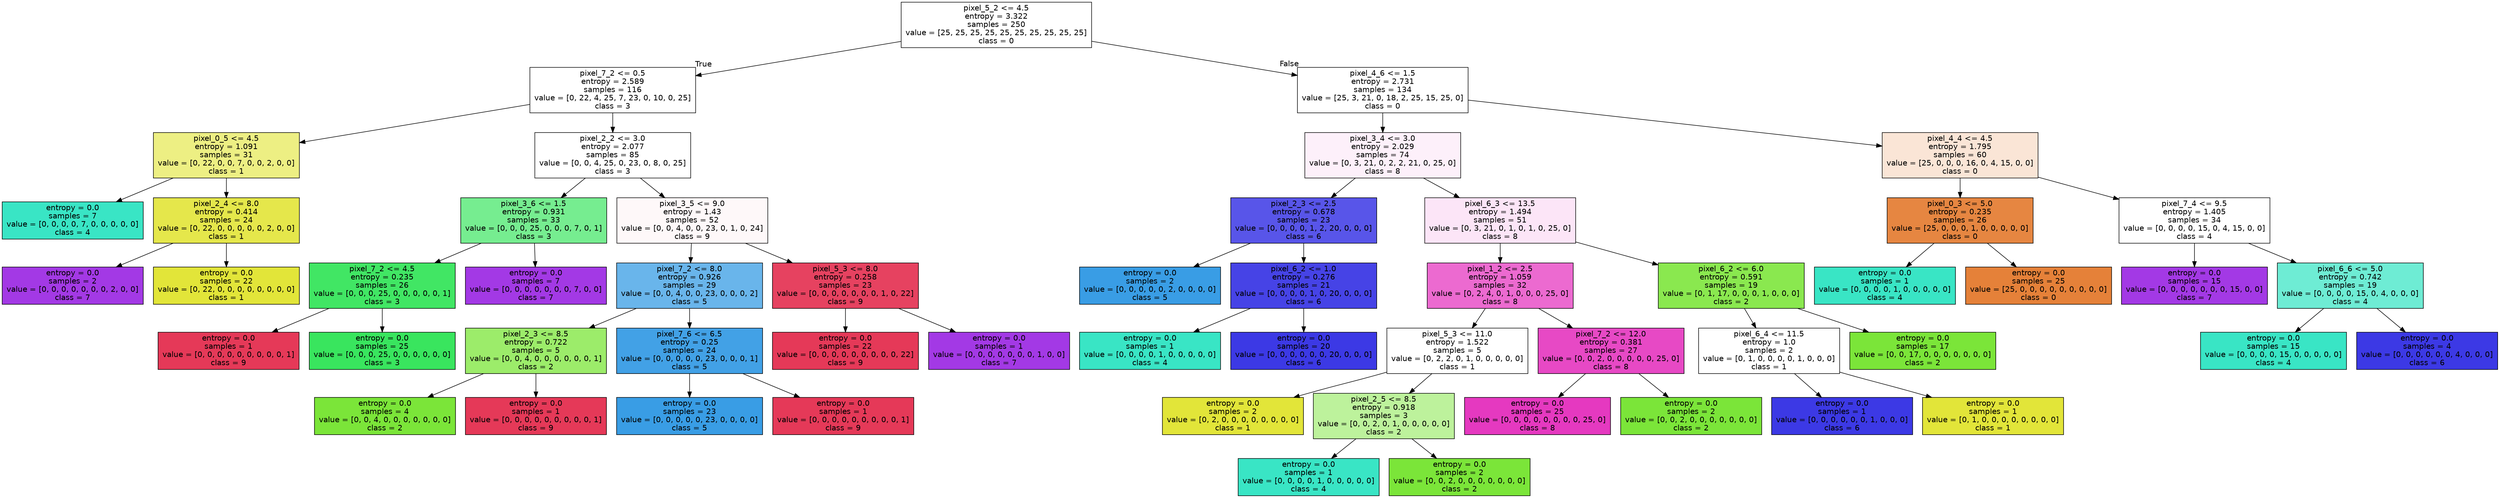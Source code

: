digraph Tree {
node [shape=box, style="filled", color="black", fontname="helvetica"] ;
edge [fontname="helvetica"] ;
0 [label="pixel_5_2 <= 4.5\nentropy = 3.322\nsamples = 250\nvalue = [25, 25, 25, 25, 25, 25, 25, 25, 25, 25]\nclass = 0", fillcolor="#ffffff"] ;
1 [label="pixel_7_2 <= 0.5\nentropy = 2.589\nsamples = 116\nvalue = [0, 22, 4, 25, 7, 23, 0, 10, 0, 25]\nclass = 3", fillcolor="#ffffff"] ;
0 -> 1 [labeldistance=2.5, labelangle=45, headlabel="True"] ;
2 [label="pixel_0_5 <= 4.5\nentropy = 1.091\nsamples = 31\nvalue = [0, 22, 0, 0, 7, 0, 0, 2, 0, 0]\nclass = 1", fillcolor="#edef83"] ;
1 -> 2 ;
3 [label="entropy = 0.0\nsamples = 7\nvalue = [0, 0, 0, 0, 7, 0, 0, 0, 0, 0]\nclass = 4", fillcolor="#39e5c5"] ;
2 -> 3 ;
4 [label="pixel_2_4 <= 8.0\nentropy = 0.414\nsamples = 24\nvalue = [0, 22, 0, 0, 0, 0, 0, 2, 0, 0]\nclass = 1", fillcolor="#e5e74b"] ;
2 -> 4 ;
5 [label="entropy = 0.0\nsamples = 2\nvalue = [0, 0, 0, 0, 0, 0, 0, 2, 0, 0]\nclass = 7", fillcolor="#a339e5"] ;
4 -> 5 ;
6 [label="entropy = 0.0\nsamples = 22\nvalue = [0, 22, 0, 0, 0, 0, 0, 0, 0, 0]\nclass = 1", fillcolor="#e2e539"] ;
4 -> 6 ;
7 [label="pixel_2_2 <= 3.0\nentropy = 2.077\nsamples = 85\nvalue = [0, 0, 4, 25, 0, 23, 0, 8, 0, 25]\nclass = 3", fillcolor="#ffffff"] ;
1 -> 7 ;
8 [label="pixel_3_6 <= 1.5\nentropy = 0.931\nsamples = 33\nvalue = [0, 0, 0, 25, 0, 0, 0, 7, 0, 1]\nclass = 3", fillcolor="#76ed90"] ;
7 -> 8 ;
9 [label="pixel_7_2 <= 4.5\nentropy = 0.235\nsamples = 26\nvalue = [0, 0, 0, 25, 0, 0, 0, 0, 0, 1]\nclass = 3", fillcolor="#41e664"] ;
8 -> 9 ;
10 [label="entropy = 0.0\nsamples = 1\nvalue = [0, 0, 0, 0, 0, 0, 0, 0, 0, 1]\nclass = 9", fillcolor="#e53958"] ;
9 -> 10 ;
11 [label="entropy = 0.0\nsamples = 25\nvalue = [0, 0, 0, 25, 0, 0, 0, 0, 0, 0]\nclass = 3", fillcolor="#39e55e"] ;
9 -> 11 ;
12 [label="entropy = 0.0\nsamples = 7\nvalue = [0, 0, 0, 0, 0, 0, 0, 7, 0, 0]\nclass = 7", fillcolor="#a339e5"] ;
8 -> 12 ;
13 [label="pixel_3_5 <= 9.0\nentropy = 1.43\nsamples = 52\nvalue = [0, 0, 4, 0, 0, 23, 0, 1, 0, 24]\nclass = 9", fillcolor="#fef8f9"] ;
7 -> 13 ;
14 [label="pixel_7_2 <= 8.0\nentropy = 0.926\nsamples = 29\nvalue = [0, 0, 4, 0, 0, 23, 0, 0, 0, 2]\nclass = 5", fillcolor="#69b5eb"] ;
13 -> 14 ;
15 [label="pixel_2_3 <= 8.5\nentropy = 0.722\nsamples = 5\nvalue = [0, 0, 4, 0, 0, 0, 0, 0, 0, 1]\nclass = 2", fillcolor="#9cec6a"] ;
14 -> 15 ;
16 [label="entropy = 0.0\nsamples = 4\nvalue = [0, 0, 4, 0, 0, 0, 0, 0, 0, 0]\nclass = 2", fillcolor="#7be539"] ;
15 -> 16 ;
17 [label="entropy = 0.0\nsamples = 1\nvalue = [0, 0, 0, 0, 0, 0, 0, 0, 0, 1]\nclass = 9", fillcolor="#e53958"] ;
15 -> 17 ;
18 [label="pixel_7_6 <= 6.5\nentropy = 0.25\nsamples = 24\nvalue = [0, 0, 0, 0, 0, 23, 0, 0, 0, 1]\nclass = 5", fillcolor="#42a1e6"] ;
14 -> 18 ;
19 [label="entropy = 0.0\nsamples = 23\nvalue = [0, 0, 0, 0, 0, 23, 0, 0, 0, 0]\nclass = 5", fillcolor="#399de5"] ;
18 -> 19 ;
20 [label="entropy = 0.0\nsamples = 1\nvalue = [0, 0, 0, 0, 0, 0, 0, 0, 0, 1]\nclass = 9", fillcolor="#e53958"] ;
18 -> 20 ;
21 [label="pixel_5_3 <= 8.0\nentropy = 0.258\nsamples = 23\nvalue = [0, 0, 0, 0, 0, 0, 0, 1, 0, 22]\nclass = 9", fillcolor="#e64260"] ;
13 -> 21 ;
22 [label="entropy = 0.0\nsamples = 22\nvalue = [0, 0, 0, 0, 0, 0, 0, 0, 0, 22]\nclass = 9", fillcolor="#e53958"] ;
21 -> 22 ;
23 [label="entropy = 0.0\nsamples = 1\nvalue = [0, 0, 0, 0, 0, 0, 0, 1, 0, 0]\nclass = 7", fillcolor="#a339e5"] ;
21 -> 23 ;
24 [label="pixel_4_6 <= 1.5\nentropy = 2.731\nsamples = 134\nvalue = [25, 3, 21, 0, 18, 2, 25, 15, 25, 0]\nclass = 0", fillcolor="#ffffff"] ;
0 -> 24 [labeldistance=2.5, labelangle=-45, headlabel="False"] ;
25 [label="pixel_3_4 <= 3.0\nentropy = 2.029\nsamples = 74\nvalue = [0, 3, 21, 0, 2, 2, 21, 0, 25, 0]\nclass = 8", fillcolor="#fdf0fa"] ;
24 -> 25 ;
26 [label="pixel_2_3 <= 2.5\nentropy = 0.678\nsamples = 23\nvalue = [0, 0, 0, 0, 1, 2, 20, 0, 0, 0]\nclass = 6", fillcolor="#5855e9"] ;
25 -> 26 ;
27 [label="entropy = 0.0\nsamples = 2\nvalue = [0, 0, 0, 0, 0, 2, 0, 0, 0, 0]\nclass = 5", fillcolor="#399de5"] ;
26 -> 27 ;
28 [label="pixel_6_2 <= 1.0\nentropy = 0.276\nsamples = 21\nvalue = [0, 0, 0, 0, 1, 0, 20, 0, 0, 0]\nclass = 6", fillcolor="#4643e6"] ;
26 -> 28 ;
29 [label="entropy = 0.0\nsamples = 1\nvalue = [0, 0, 0, 0, 1, 0, 0, 0, 0, 0]\nclass = 4", fillcolor="#39e5c5"] ;
28 -> 29 ;
30 [label="entropy = 0.0\nsamples = 20\nvalue = [0, 0, 0, 0, 0, 0, 20, 0, 0, 0]\nclass = 6", fillcolor="#3c39e5"] ;
28 -> 30 ;
31 [label="pixel_6_3 <= 13.5\nentropy = 1.494\nsamples = 51\nvalue = [0, 3, 21, 0, 1, 0, 1, 0, 25, 0]\nclass = 8", fillcolor="#fce5f7"] ;
25 -> 31 ;
32 [label="pixel_1_2 <= 2.5\nentropy = 1.059\nsamples = 32\nvalue = [0, 2, 4, 0, 1, 0, 0, 0, 25, 0]\nclass = 8", fillcolor="#ec6ad0"] ;
31 -> 32 ;
33 [label="pixel_5_3 <= 11.0\nentropy = 1.522\nsamples = 5\nvalue = [0, 2, 2, 0, 1, 0, 0, 0, 0, 0]\nclass = 1", fillcolor="#ffffff"] ;
32 -> 33 ;
34 [label="entropy = 0.0\nsamples = 2\nvalue = [0, 2, 0, 0, 0, 0, 0, 0, 0, 0]\nclass = 1", fillcolor="#e2e539"] ;
33 -> 34 ;
35 [label="pixel_2_5 <= 8.5\nentropy = 0.918\nsamples = 3\nvalue = [0, 0, 2, 0, 1, 0, 0, 0, 0, 0]\nclass = 2", fillcolor="#bdf29c"] ;
33 -> 35 ;
36 [label="entropy = 0.0\nsamples = 1\nvalue = [0, 0, 0, 0, 1, 0, 0, 0, 0, 0]\nclass = 4", fillcolor="#39e5c5"] ;
35 -> 36 ;
37 [label="entropy = 0.0\nsamples = 2\nvalue = [0, 0, 2, 0, 0, 0, 0, 0, 0, 0]\nclass = 2", fillcolor="#7be539"] ;
35 -> 37 ;
38 [label="pixel_7_2 <= 12.0\nentropy = 0.381\nsamples = 27\nvalue = [0, 0, 2, 0, 0, 0, 0, 0, 25, 0]\nclass = 8", fillcolor="#e749c5"] ;
32 -> 38 ;
39 [label="entropy = 0.0\nsamples = 25\nvalue = [0, 0, 0, 0, 0, 0, 0, 0, 25, 0]\nclass = 8", fillcolor="#e539c0"] ;
38 -> 39 ;
40 [label="entropy = 0.0\nsamples = 2\nvalue = [0, 0, 2, 0, 0, 0, 0, 0, 0, 0]\nclass = 2", fillcolor="#7be539"] ;
38 -> 40 ;
41 [label="pixel_6_2 <= 6.0\nentropy = 0.591\nsamples = 19\nvalue = [0, 1, 17, 0, 0, 0, 1, 0, 0, 0]\nclass = 2", fillcolor="#8ae84f"] ;
31 -> 41 ;
42 [label="pixel_6_4 <= 11.5\nentropy = 1.0\nsamples = 2\nvalue = [0, 1, 0, 0, 0, 0, 1, 0, 0, 0]\nclass = 1", fillcolor="#ffffff"] ;
41 -> 42 ;
43 [label="entropy = 0.0\nsamples = 1\nvalue = [0, 0, 0, 0, 0, 0, 1, 0, 0, 0]\nclass = 6", fillcolor="#3c39e5"] ;
42 -> 43 ;
44 [label="entropy = 0.0\nsamples = 1\nvalue = [0, 1, 0, 0, 0, 0, 0, 0, 0, 0]\nclass = 1", fillcolor="#e2e539"] ;
42 -> 44 ;
45 [label="entropy = 0.0\nsamples = 17\nvalue = [0, 0, 17, 0, 0, 0, 0, 0, 0, 0]\nclass = 2", fillcolor="#7be539"] ;
41 -> 45 ;
46 [label="pixel_4_4 <= 4.5\nentropy = 1.795\nsamples = 60\nvalue = [25, 0, 0, 0, 16, 0, 4, 15, 0, 0]\nclass = 0", fillcolor="#fae5d6"] ;
24 -> 46 ;
47 [label="pixel_0_3 <= 5.0\nentropy = 0.235\nsamples = 26\nvalue = [25, 0, 0, 0, 1, 0, 0, 0, 0, 0]\nclass = 0", fillcolor="#e68641"] ;
46 -> 47 ;
48 [label="entropy = 0.0\nsamples = 1\nvalue = [0, 0, 0, 0, 1, 0, 0, 0, 0, 0]\nclass = 4", fillcolor="#39e5c5"] ;
47 -> 48 ;
49 [label="entropy = 0.0\nsamples = 25\nvalue = [25, 0, 0, 0, 0, 0, 0, 0, 0, 0]\nclass = 0", fillcolor="#e58139"] ;
47 -> 49 ;
50 [label="pixel_7_4 <= 9.5\nentropy = 1.405\nsamples = 34\nvalue = [0, 0, 0, 0, 15, 0, 4, 15, 0, 0]\nclass = 4", fillcolor="#ffffff"] ;
46 -> 50 ;
51 [label="entropy = 0.0\nsamples = 15\nvalue = [0, 0, 0, 0, 0, 0, 0, 15, 0, 0]\nclass = 7", fillcolor="#a339e5"] ;
50 -> 51 ;
52 [label="pixel_6_6 <= 5.0\nentropy = 0.742\nsamples = 19\nvalue = [0, 0, 0, 0, 15, 0, 4, 0, 0, 0]\nclass = 4", fillcolor="#6eecd4"] ;
50 -> 52 ;
53 [label="entropy = 0.0\nsamples = 15\nvalue = [0, 0, 0, 0, 15, 0, 0, 0, 0, 0]\nclass = 4", fillcolor="#39e5c5"] ;
52 -> 53 ;
54 [label="entropy = 0.0\nsamples = 4\nvalue = [0, 0, 0, 0, 0, 0, 4, 0, 0, 0]\nclass = 6", fillcolor="#3c39e5"] ;
52 -> 54 ;
}
